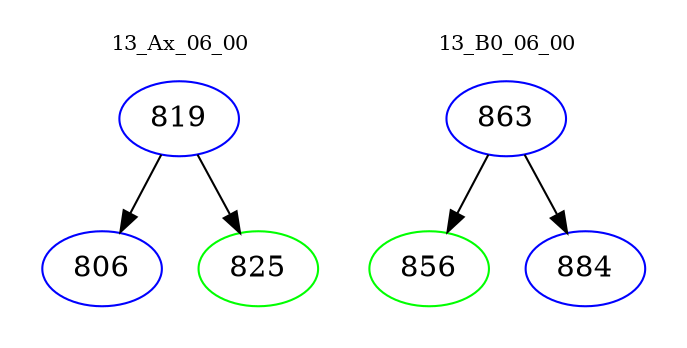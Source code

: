 digraph{
subgraph cluster_0 {
color = white
label = "13_Ax_06_00";
fontsize=10;
T0_819 [label="819", color="blue"]
T0_819 -> T0_806 [color="black"]
T0_806 [label="806", color="blue"]
T0_819 -> T0_825 [color="black"]
T0_825 [label="825", color="green"]
}
subgraph cluster_1 {
color = white
label = "13_B0_06_00";
fontsize=10;
T1_863 [label="863", color="blue"]
T1_863 -> T1_856 [color="black"]
T1_856 [label="856", color="green"]
T1_863 -> T1_884 [color="black"]
T1_884 [label="884", color="blue"]
}
}
